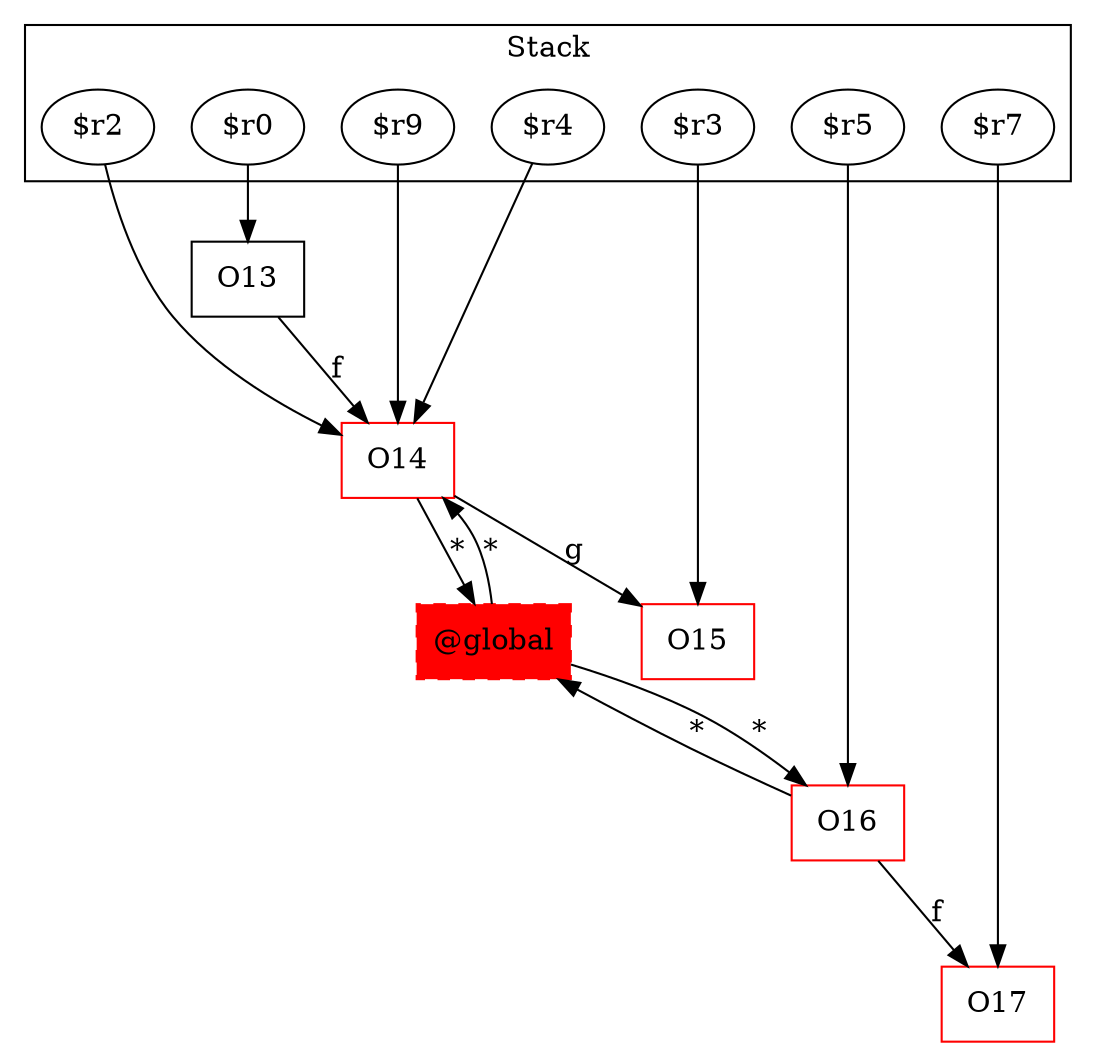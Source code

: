 digraph sample {
  rankDir="LR";
  subgraph cluster_0 {
    label="Stack"
    "$r2"; "$r0"; "$r9"; "$r7"; "$r5"; "$r3"; "$r4"; 
  }
  "$r2" -> { O14[shape=box]};
  "$r0" -> { O13[shape=box]};
  "$r9" -> { O14[shape=box]};
  "$r7" -> { O17[shape=box]};
  "$r5" -> { O16[shape=box]};
  "$r3" -> { O15[shape=box]};
  "$r4" -> { O14[shape=box]};
  O13 -> O14[label="f", weight="0.2"]
  O14 -> "@global"[label="*", weight="0.2"]
  O14 -> O15[label="g", weight="0.2"]
  O16 -> "@global"[label="*", weight="0.2"]
  O16 -> O17[label="f", weight="0.2"]
  "@global" -> O14[label="*", weight="0.2"]
  "@global" -> O16[label="*", weight="0.2"]
  "@global"[shape=box, style="filled,dashed"];
  O15[color="red"];
  O14[color="red"];
  O17[color="red"];
  O16[color="red"];
  "@global"[color="red"];
}
